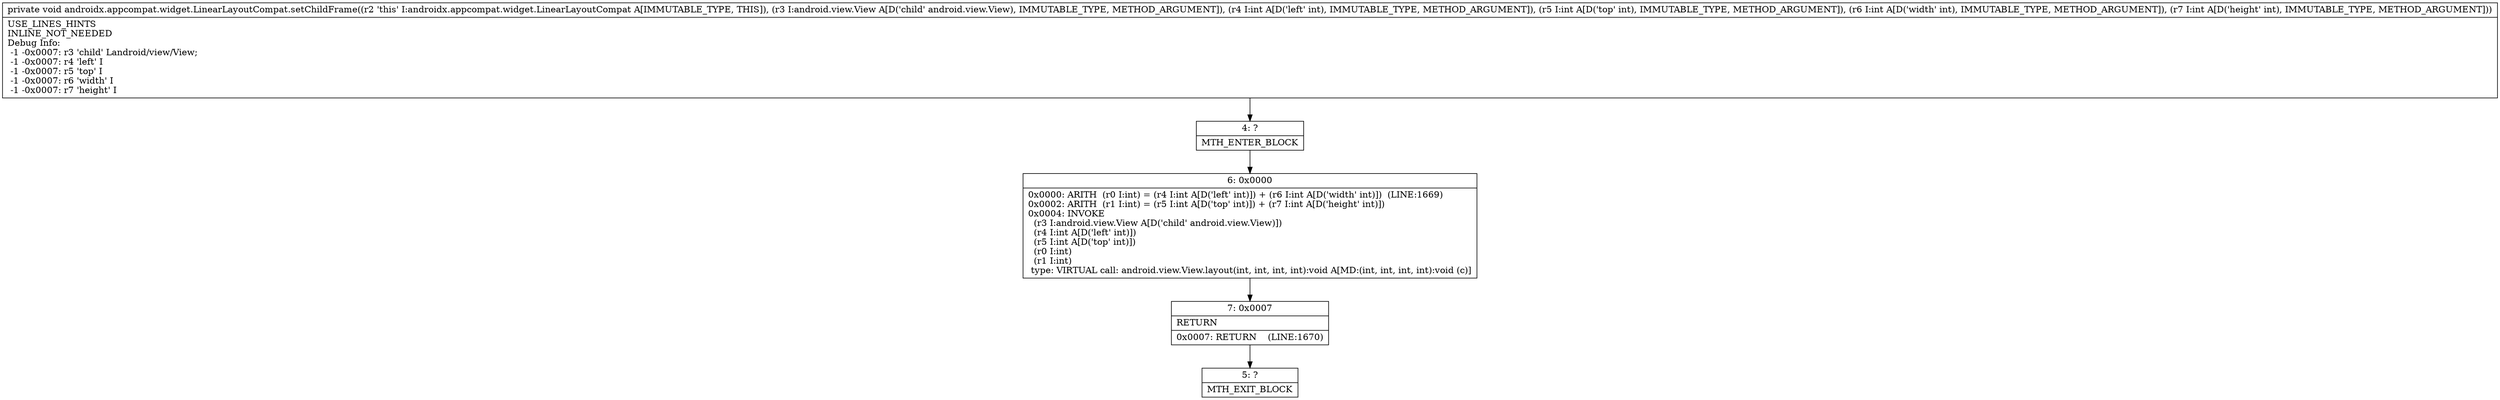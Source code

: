 digraph "CFG forandroidx.appcompat.widget.LinearLayoutCompat.setChildFrame(Landroid\/view\/View;IIII)V" {
Node_4 [shape=record,label="{4\:\ ?|MTH_ENTER_BLOCK\l}"];
Node_6 [shape=record,label="{6\:\ 0x0000|0x0000: ARITH  (r0 I:int) = (r4 I:int A[D('left' int)]) + (r6 I:int A[D('width' int)])  (LINE:1669)\l0x0002: ARITH  (r1 I:int) = (r5 I:int A[D('top' int)]) + (r7 I:int A[D('height' int)]) \l0x0004: INVOKE  \l  (r3 I:android.view.View A[D('child' android.view.View)])\l  (r4 I:int A[D('left' int)])\l  (r5 I:int A[D('top' int)])\l  (r0 I:int)\l  (r1 I:int)\l type: VIRTUAL call: android.view.View.layout(int, int, int, int):void A[MD:(int, int, int, int):void (c)]\l}"];
Node_7 [shape=record,label="{7\:\ 0x0007|RETURN\l|0x0007: RETURN    (LINE:1670)\l}"];
Node_5 [shape=record,label="{5\:\ ?|MTH_EXIT_BLOCK\l}"];
MethodNode[shape=record,label="{private void androidx.appcompat.widget.LinearLayoutCompat.setChildFrame((r2 'this' I:androidx.appcompat.widget.LinearLayoutCompat A[IMMUTABLE_TYPE, THIS]), (r3 I:android.view.View A[D('child' android.view.View), IMMUTABLE_TYPE, METHOD_ARGUMENT]), (r4 I:int A[D('left' int), IMMUTABLE_TYPE, METHOD_ARGUMENT]), (r5 I:int A[D('top' int), IMMUTABLE_TYPE, METHOD_ARGUMENT]), (r6 I:int A[D('width' int), IMMUTABLE_TYPE, METHOD_ARGUMENT]), (r7 I:int A[D('height' int), IMMUTABLE_TYPE, METHOD_ARGUMENT]))  | USE_LINES_HINTS\lINLINE_NOT_NEEDED\lDebug Info:\l  \-1 \-0x0007: r3 'child' Landroid\/view\/View;\l  \-1 \-0x0007: r4 'left' I\l  \-1 \-0x0007: r5 'top' I\l  \-1 \-0x0007: r6 'width' I\l  \-1 \-0x0007: r7 'height' I\l}"];
MethodNode -> Node_4;Node_4 -> Node_6;
Node_6 -> Node_7;
Node_7 -> Node_5;
}

